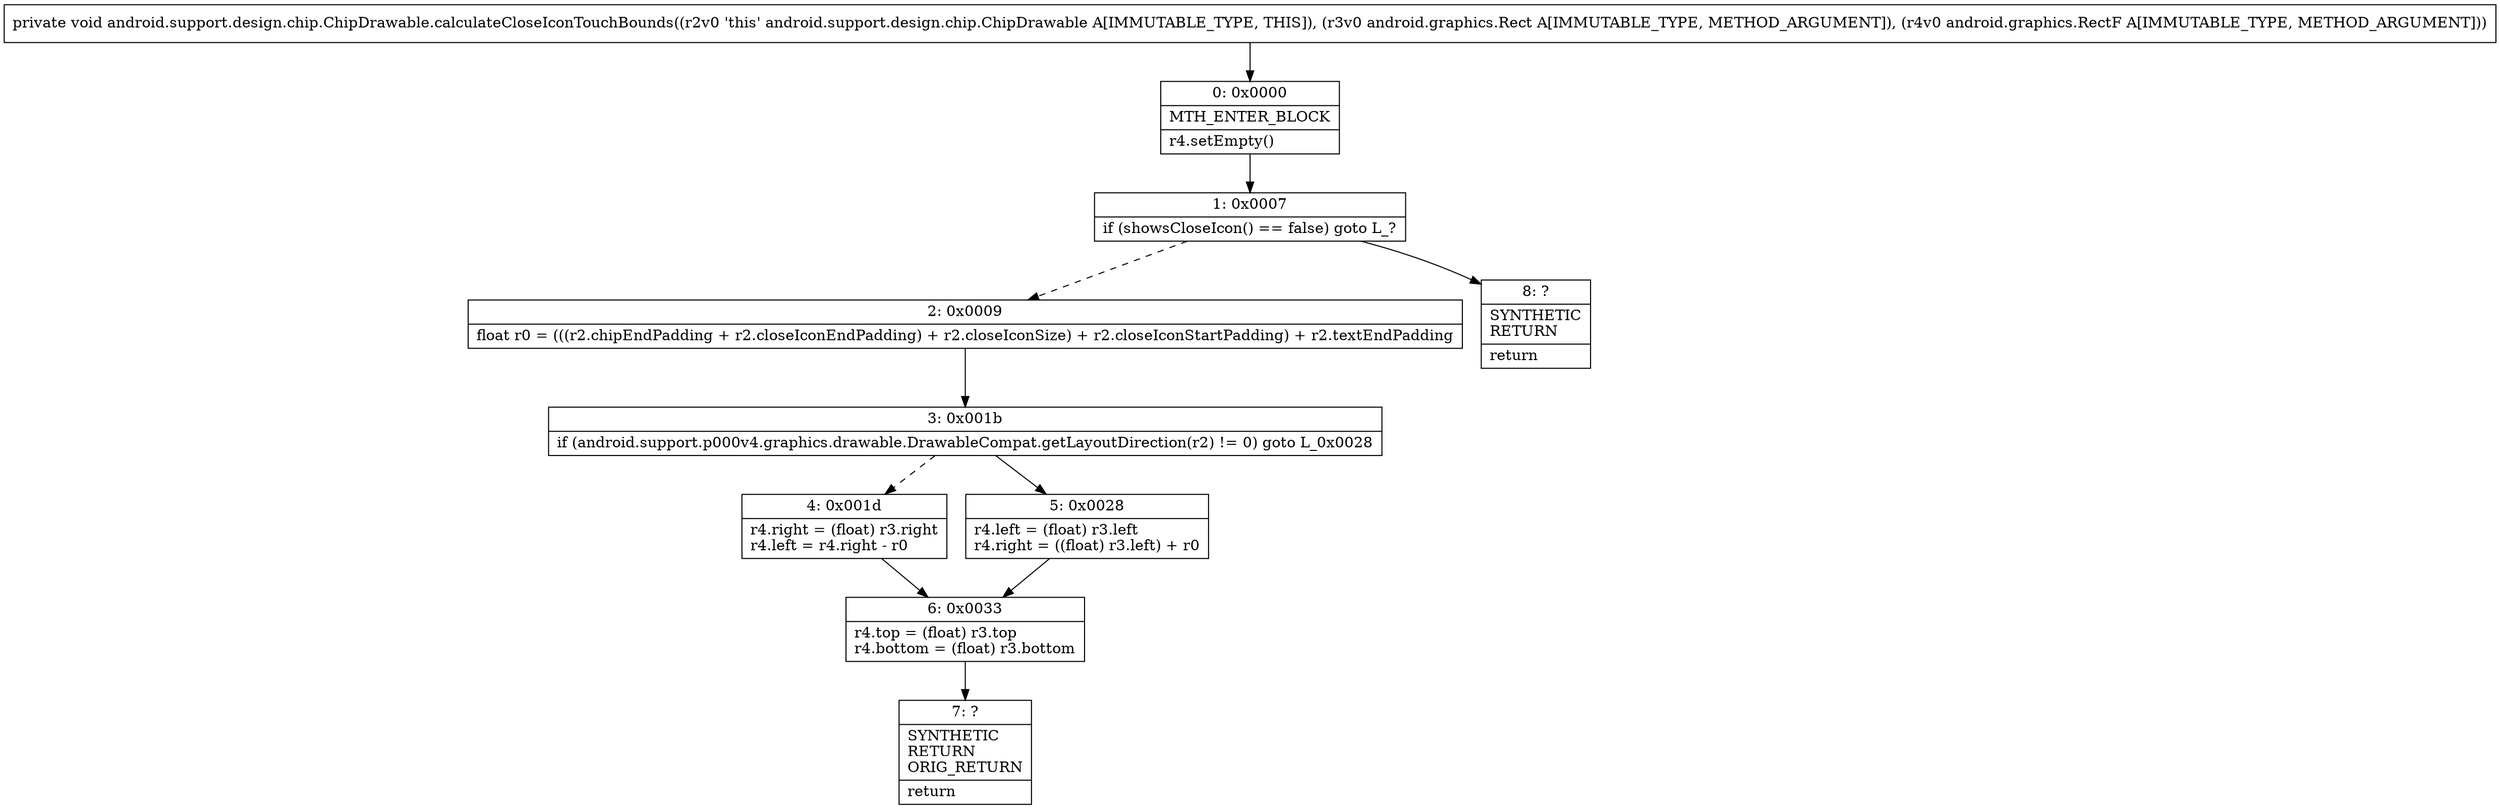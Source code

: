 digraph "CFG forandroid.support.design.chip.ChipDrawable.calculateCloseIconTouchBounds(Landroid\/graphics\/Rect;Landroid\/graphics\/RectF;)V" {
Node_0 [shape=record,label="{0\:\ 0x0000|MTH_ENTER_BLOCK\l|r4.setEmpty()\l}"];
Node_1 [shape=record,label="{1\:\ 0x0007|if (showsCloseIcon() == false) goto L_?\l}"];
Node_2 [shape=record,label="{2\:\ 0x0009|float r0 = (((r2.chipEndPadding + r2.closeIconEndPadding) + r2.closeIconSize) + r2.closeIconStartPadding) + r2.textEndPadding\l}"];
Node_3 [shape=record,label="{3\:\ 0x001b|if (android.support.p000v4.graphics.drawable.DrawableCompat.getLayoutDirection(r2) != 0) goto L_0x0028\l}"];
Node_4 [shape=record,label="{4\:\ 0x001d|r4.right = (float) r3.right\lr4.left = r4.right \- r0\l}"];
Node_5 [shape=record,label="{5\:\ 0x0028|r4.left = (float) r3.left\lr4.right = ((float) r3.left) + r0\l}"];
Node_6 [shape=record,label="{6\:\ 0x0033|r4.top = (float) r3.top\lr4.bottom = (float) r3.bottom\l}"];
Node_7 [shape=record,label="{7\:\ ?|SYNTHETIC\lRETURN\lORIG_RETURN\l|return\l}"];
Node_8 [shape=record,label="{8\:\ ?|SYNTHETIC\lRETURN\l|return\l}"];
MethodNode[shape=record,label="{private void android.support.design.chip.ChipDrawable.calculateCloseIconTouchBounds((r2v0 'this' android.support.design.chip.ChipDrawable A[IMMUTABLE_TYPE, THIS]), (r3v0 android.graphics.Rect A[IMMUTABLE_TYPE, METHOD_ARGUMENT]), (r4v0 android.graphics.RectF A[IMMUTABLE_TYPE, METHOD_ARGUMENT])) }"];
MethodNode -> Node_0;
Node_0 -> Node_1;
Node_1 -> Node_2[style=dashed];
Node_1 -> Node_8;
Node_2 -> Node_3;
Node_3 -> Node_4[style=dashed];
Node_3 -> Node_5;
Node_4 -> Node_6;
Node_5 -> Node_6;
Node_6 -> Node_7;
}

